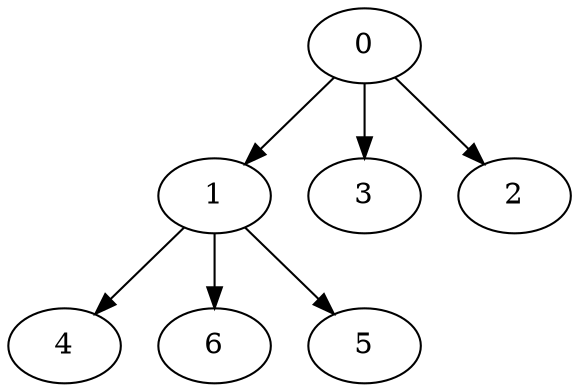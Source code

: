digraph "Optimal-Schedule-For-src/test/resources/Nodes_7_OutTree-output" {
	0	[Weight=5, Processor=0, Start_time=0];
	1	[Weight=6, Processor=0, Start_time=11];
	3	[Weight=6, Processor=0, Start_time=5];
	4	[Weight=4, Processor=0, Start_time=17];
	6	[Weight=7, Processor=0, Start_time=21];
	2	[Weight=5, Processor=1, Start_time=16];
	5	[Weight=7, Processor=1, Start_time=21];
	0 -> 1	[Weight=15];
	0 -> 3	[Weight=11];
	1 -> 4	[Weight=19];
	1 -> 6	[Weight=21];
	0 -> 2	[Weight=11];
	1 -> 5	[Weight=4];
}